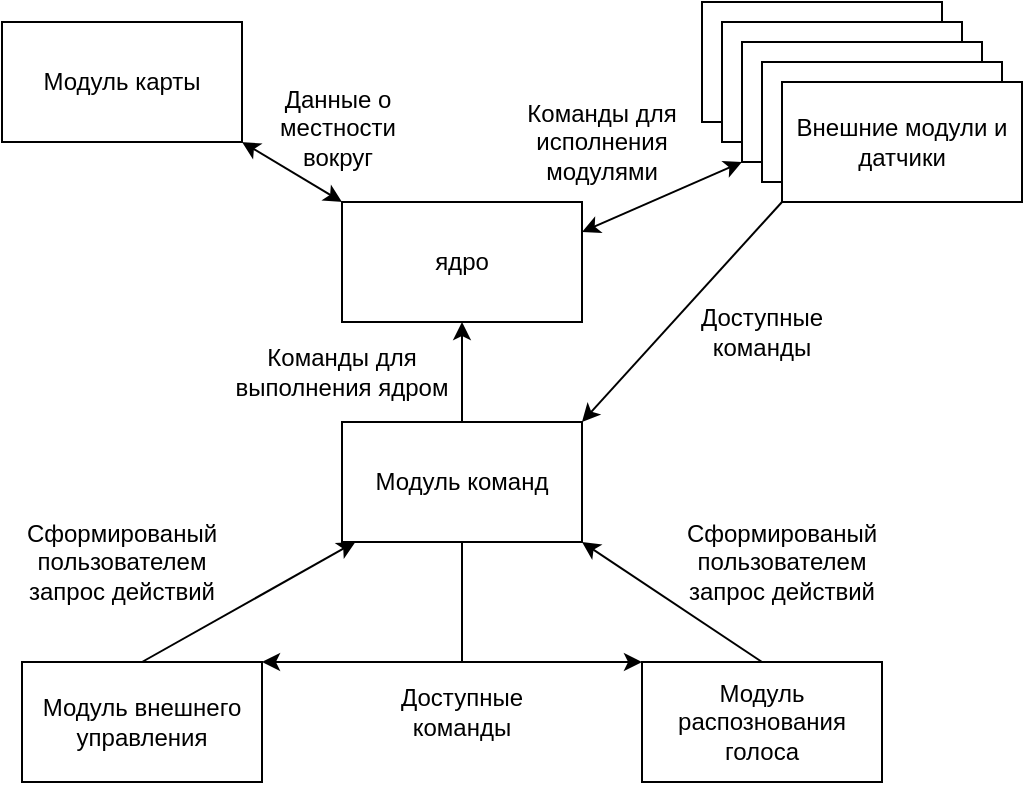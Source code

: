 <mxfile version="21.0.2" type="device"><diagram id="prtHgNgQTEPvFCAcTncT" name="Page-1"><mxGraphModel dx="832" dy="479" grid="1" gridSize="10" guides="1" tooltips="1" connect="1" arrows="1" fold="1" page="1" pageScale="1" pageWidth="827" pageHeight="1169" math="0" shadow="0"><root><mxCell id="0"/><mxCell id="1" parent="0"/><mxCell id="xPKRSZXlL87ShuPDVzsw-2" value="ядро" style="rounded=0;whiteSpace=wrap;html=1;" vertex="1" parent="1"><mxGeometry x="380" y="270" width="120" height="60" as="geometry"/></mxCell><mxCell id="xPKRSZXlL87ShuPDVzsw-3" value="Модуль внешнего управления" style="rounded=0;whiteSpace=wrap;html=1;" vertex="1" parent="1"><mxGeometry x="220" y="500" width="120" height="60" as="geometry"/></mxCell><mxCell id="xPKRSZXlL87ShuPDVzsw-21" style="edgeStyle=orthogonalEdgeStyle;rounded=0;orthogonalLoop=1;jettySize=auto;html=1;exitX=0.5;exitY=0;exitDx=0;exitDy=0;entryX=0.5;entryY=1;entryDx=0;entryDy=0;" edge="1" parent="1" source="xPKRSZXlL87ShuPDVzsw-5" target="xPKRSZXlL87ShuPDVzsw-2"><mxGeometry relative="1" as="geometry"/></mxCell><mxCell id="xPKRSZXlL87ShuPDVzsw-5" value="Модуль команд" style="rounded=0;whiteSpace=wrap;html=1;" vertex="1" parent="1"><mxGeometry x="380" y="380" width="120" height="60" as="geometry"/></mxCell><mxCell id="xPKRSZXlL87ShuPDVzsw-6" value="Модуль распознования голоса" style="rounded=0;whiteSpace=wrap;html=1;" vertex="1" parent="1"><mxGeometry x="530" y="500" width="120" height="60" as="geometry"/></mxCell><mxCell id="xPKRSZXlL87ShuPDVzsw-8" value="Модуль карты" style="rounded=0;whiteSpace=wrap;html=1;" vertex="1" parent="1"><mxGeometry x="210" y="180" width="120" height="60" as="geometry"/></mxCell><mxCell id="xPKRSZXlL87ShuPDVzsw-11" value="Внешние модули" style="rounded=0;whiteSpace=wrap;html=1;" vertex="1" parent="1"><mxGeometry x="560" y="170" width="120" height="60" as="geometry"/></mxCell><mxCell id="xPKRSZXlL87ShuPDVzsw-15" value="Внешние модули" style="rounded=0;whiteSpace=wrap;html=1;" vertex="1" parent="1"><mxGeometry x="570" y="180" width="120" height="60" as="geometry"/></mxCell><mxCell id="xPKRSZXlL87ShuPDVzsw-16" value="Внешние модули" style="rounded=0;whiteSpace=wrap;html=1;" vertex="1" parent="1"><mxGeometry x="580" y="190" width="120" height="60" as="geometry"/></mxCell><mxCell id="xPKRSZXlL87ShuPDVzsw-17" value="Внешние модули" style="rounded=0;whiteSpace=wrap;html=1;" vertex="1" parent="1"><mxGeometry x="590" y="200" width="120" height="60" as="geometry"/></mxCell><mxCell id="xPKRSZXlL87ShuPDVzsw-18" value="" style="endArrow=classic;html=1;rounded=0;exitX=0.5;exitY=0;exitDx=0;exitDy=0;" edge="1" parent="1" source="xPKRSZXlL87ShuPDVzsw-3" target="xPKRSZXlL87ShuPDVzsw-5"><mxGeometry width="50" height="50" relative="1" as="geometry"><mxPoint x="390" y="380" as="sourcePoint"/><mxPoint x="440" y="330" as="targetPoint"/></mxGeometry></mxCell><mxCell id="xPKRSZXlL87ShuPDVzsw-20" value="" style="endArrow=classic;html=1;rounded=0;exitX=0.5;exitY=0;exitDx=0;exitDy=0;entryX=1;entryY=1;entryDx=0;entryDy=0;" edge="1" parent="1" source="xPKRSZXlL87ShuPDVzsw-6" target="xPKRSZXlL87ShuPDVzsw-5"><mxGeometry width="50" height="50" relative="1" as="geometry"><mxPoint x="390" y="380" as="sourcePoint"/><mxPoint x="440" y="330" as="targetPoint"/></mxGeometry></mxCell><mxCell id="xPKRSZXlL87ShuPDVzsw-22" value="" style="endArrow=classic;startArrow=classic;html=1;rounded=0;entryX=1;entryY=1;entryDx=0;entryDy=0;exitX=0;exitY=0;exitDx=0;exitDy=0;" edge="1" parent="1" source="xPKRSZXlL87ShuPDVzsw-2" target="xPKRSZXlL87ShuPDVzsw-8"><mxGeometry width="50" height="50" relative="1" as="geometry"><mxPoint x="390" y="380" as="sourcePoint"/><mxPoint x="440" y="330" as="targetPoint"/></mxGeometry></mxCell><mxCell id="xPKRSZXlL87ShuPDVzsw-24" value="" style="endArrow=classic;startArrow=classic;html=1;rounded=0;entryX=0;entryY=1;entryDx=0;entryDy=0;exitX=1;exitY=0.25;exitDx=0;exitDy=0;" edge="1" parent="1" source="xPKRSZXlL87ShuPDVzsw-2" target="xPKRSZXlL87ShuPDVzsw-16"><mxGeometry width="50" height="50" relative="1" as="geometry"><mxPoint x="390" y="380" as="sourcePoint"/><mxPoint x="440" y="330" as="targetPoint"/></mxGeometry></mxCell><mxCell id="xPKRSZXlL87ShuPDVzsw-25" value="Внешние модули и датчики" style="rounded=0;whiteSpace=wrap;html=1;" vertex="1" parent="1"><mxGeometry x="600" y="210" width="120" height="60" as="geometry"/></mxCell><mxCell id="xPKRSZXlL87ShuPDVzsw-27" value="" style="endArrow=classic;html=1;rounded=0;entryX=1;entryY=0;entryDx=0;entryDy=0;exitX=0;exitY=1;exitDx=0;exitDy=0;" edge="1" parent="1" source="xPKRSZXlL87ShuPDVzsw-25" target="xPKRSZXlL87ShuPDVzsw-5"><mxGeometry width="50" height="50" relative="1" as="geometry"><mxPoint x="590" y="350" as="sourcePoint"/><mxPoint x="440" y="330" as="targetPoint"/></mxGeometry></mxCell><mxCell id="xPKRSZXlL87ShuPDVzsw-30" value="" style="endArrow=classic;html=1;rounded=0;entryX=1;entryY=0;entryDx=0;entryDy=0;" edge="1" parent="1" target="xPKRSZXlL87ShuPDVzsw-3"><mxGeometry width="50" height="50" relative="1" as="geometry"><mxPoint x="430" y="500" as="sourcePoint"/><mxPoint x="440" y="330" as="targetPoint"/></mxGeometry></mxCell><mxCell id="xPKRSZXlL87ShuPDVzsw-31" value="" style="endArrow=classic;html=1;rounded=0;entryX=0;entryY=0;entryDx=0;entryDy=0;" edge="1" parent="1" target="xPKRSZXlL87ShuPDVzsw-6"><mxGeometry width="50" height="50" relative="1" as="geometry"><mxPoint x="430" y="500" as="sourcePoint"/><mxPoint x="440" y="330" as="targetPoint"/></mxGeometry></mxCell><mxCell id="xPKRSZXlL87ShuPDVzsw-32" value="" style="endArrow=none;html=1;rounded=0;exitX=0.5;exitY=1;exitDx=0;exitDy=0;" edge="1" parent="1" source="xPKRSZXlL87ShuPDVzsw-5"><mxGeometry width="50" height="50" relative="1" as="geometry"><mxPoint x="390" y="380" as="sourcePoint"/><mxPoint x="440" y="500" as="targetPoint"/></mxGeometry></mxCell><mxCell id="xPKRSZXlL87ShuPDVzsw-33" value="Доступные команды" style="text;html=1;strokeColor=none;fillColor=none;align=center;verticalAlign=middle;whiteSpace=wrap;rounded=0;" vertex="1" parent="1"><mxGeometry x="410" y="510" width="60" height="30" as="geometry"/></mxCell><mxCell id="xPKRSZXlL87ShuPDVzsw-34" value="Сформированый пользователем запрос действий" style="text;html=1;strokeColor=none;fillColor=none;align=center;verticalAlign=middle;whiteSpace=wrap;rounded=0;" vertex="1" parent="1"><mxGeometry x="210" y="420" width="120" height="60" as="geometry"/></mxCell><mxCell id="xPKRSZXlL87ShuPDVzsw-35" value="Сформированый пользователем запрос действий" style="text;html=1;strokeColor=none;fillColor=none;align=center;verticalAlign=middle;whiteSpace=wrap;rounded=0;" vertex="1" parent="1"><mxGeometry x="540" y="420" width="120" height="60" as="geometry"/></mxCell><mxCell id="xPKRSZXlL87ShuPDVzsw-36" value="Данные о местности вокруг" style="text;html=1;strokeColor=none;fillColor=none;align=center;verticalAlign=middle;whiteSpace=wrap;rounded=0;" vertex="1" parent="1"><mxGeometry x="330" y="205" width="96" height="55" as="geometry"/></mxCell><mxCell id="xPKRSZXlL87ShuPDVzsw-37" value="Команды для выполнения ядром" style="text;html=1;strokeColor=none;fillColor=none;align=center;verticalAlign=middle;whiteSpace=wrap;rounded=0;" vertex="1" parent="1"><mxGeometry x="310" y="330" width="140" height="50" as="geometry"/></mxCell><mxCell id="xPKRSZXlL87ShuPDVzsw-38" value="Команды для исполнения модулями" style="text;html=1;strokeColor=none;fillColor=none;align=center;verticalAlign=middle;whiteSpace=wrap;rounded=0;" vertex="1" parent="1"><mxGeometry x="470" y="212.5" width="80" height="55" as="geometry"/></mxCell><mxCell id="xPKRSZXlL87ShuPDVzsw-39" value="Доступные команды" style="text;html=1;strokeColor=none;fillColor=none;align=center;verticalAlign=middle;whiteSpace=wrap;rounded=0;" vertex="1" parent="1"><mxGeometry x="560" y="320" width="60" height="30" as="geometry"/></mxCell></root></mxGraphModel></diagram></mxfile>